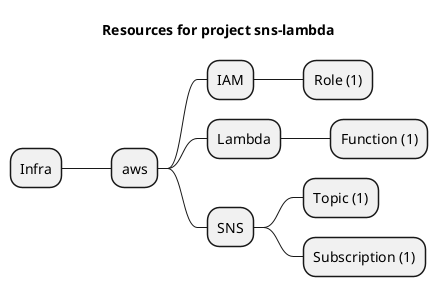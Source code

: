 @startmindmap
title Resources for project sns-lambda
skinparam monochrome true
+ Infra
++ aws
+++ IAM
++++ Role (1)
+++ Lambda
++++ Function (1)
+++ SNS
++++ Topic (1)
++++ Subscription (1)
@endmindmap